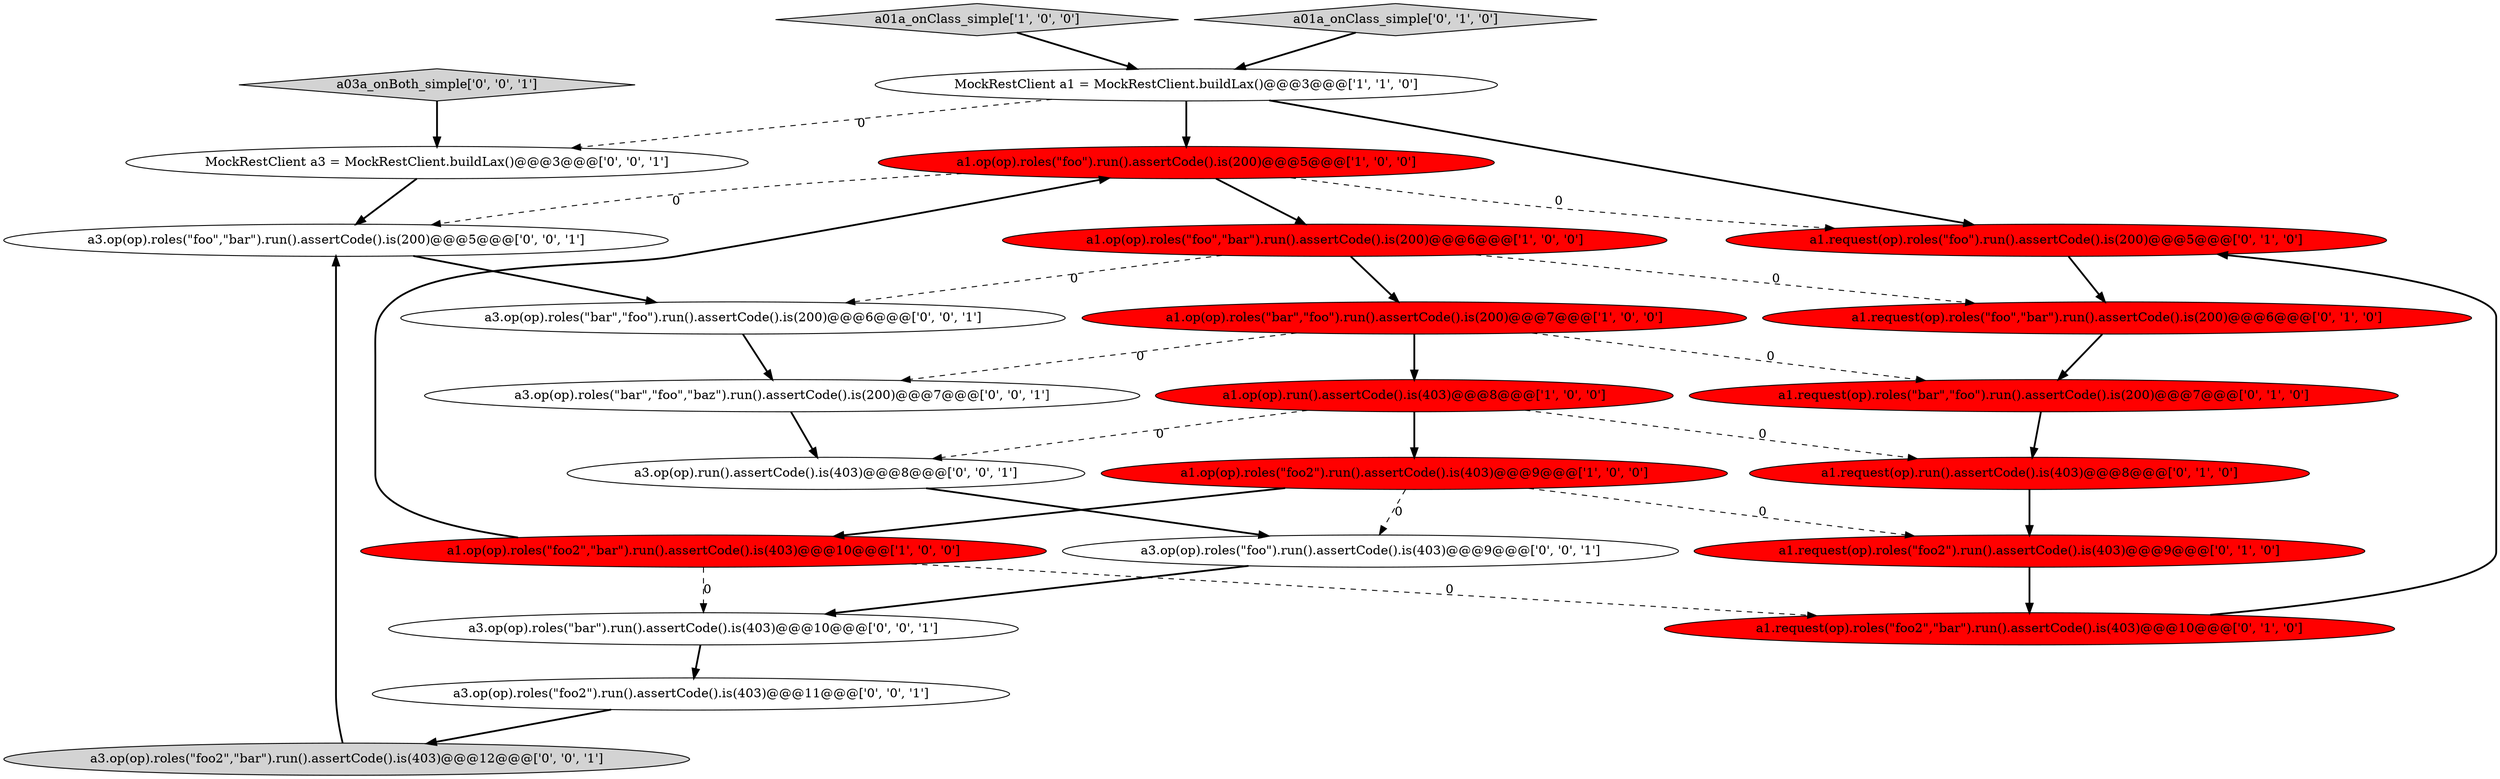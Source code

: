 digraph {
4 [style = filled, label = "a01a_onClass_simple['1', '0', '0']", fillcolor = lightgray, shape = diamond image = "AAA0AAABBB1BBB"];
7 [style = filled, label = "a1.op(op).roles(\"bar\",\"foo\").run().assertCode().is(200)@@@7@@@['1', '0', '0']", fillcolor = red, shape = ellipse image = "AAA1AAABBB1BBB"];
22 [style = filled, label = "a3.op(op).roles(\"foo2\",\"bar\").run().assertCode().is(403)@@@12@@@['0', '0', '1']", fillcolor = lightgray, shape = ellipse image = "AAA0AAABBB3BBB"];
5 [style = filled, label = "a1.op(op).run().assertCode().is(403)@@@8@@@['1', '0', '0']", fillcolor = red, shape = ellipse image = "AAA1AAABBB1BBB"];
23 [style = filled, label = "a3.op(op).roles(\"bar\",\"foo\").run().assertCode().is(200)@@@6@@@['0', '0', '1']", fillcolor = white, shape = ellipse image = "AAA0AAABBB3BBB"];
1 [style = filled, label = "a1.op(op).roles(\"foo2\").run().assertCode().is(403)@@@9@@@['1', '0', '0']", fillcolor = red, shape = ellipse image = "AAA1AAABBB1BBB"];
18 [style = filled, label = "MockRestClient a3 = MockRestClient.buildLax()@@@3@@@['0', '0', '1']", fillcolor = white, shape = ellipse image = "AAA0AAABBB3BBB"];
15 [style = filled, label = "a3.op(op).roles(\"bar\",\"foo\",\"baz\").run().assertCode().is(200)@@@7@@@['0', '0', '1']", fillcolor = white, shape = ellipse image = "AAA0AAABBB3BBB"];
9 [style = filled, label = "a1.request(op).roles(\"foo\",\"bar\").run().assertCode().is(200)@@@6@@@['0', '1', '0']", fillcolor = red, shape = ellipse image = "AAA1AAABBB2BBB"];
12 [style = filled, label = "a1.request(op).run().assertCode().is(403)@@@8@@@['0', '1', '0']", fillcolor = red, shape = ellipse image = "AAA1AAABBB2BBB"];
11 [style = filled, label = "a1.request(op).roles(\"foo\").run().assertCode().is(200)@@@5@@@['0', '1', '0']", fillcolor = red, shape = ellipse image = "AAA1AAABBB2BBB"];
3 [style = filled, label = "a1.op(op).roles(\"foo\",\"bar\").run().assertCode().is(200)@@@6@@@['1', '0', '0']", fillcolor = red, shape = ellipse image = "AAA1AAABBB1BBB"];
10 [style = filled, label = "a01a_onClass_simple['0', '1', '0']", fillcolor = lightgray, shape = diamond image = "AAA0AAABBB2BBB"];
17 [style = filled, label = "a3.op(op).roles(\"foo\",\"bar\").run().assertCode().is(200)@@@5@@@['0', '0', '1']", fillcolor = white, shape = ellipse image = "AAA0AAABBB3BBB"];
8 [style = filled, label = "a1.request(op).roles(\"foo2\").run().assertCode().is(403)@@@9@@@['0', '1', '0']", fillcolor = red, shape = ellipse image = "AAA1AAABBB2BBB"];
13 [style = filled, label = "a1.request(op).roles(\"bar\",\"foo\").run().assertCode().is(200)@@@7@@@['0', '1', '0']", fillcolor = red, shape = ellipse image = "AAA1AAABBB2BBB"];
21 [style = filled, label = "a3.op(op).run().assertCode().is(403)@@@8@@@['0', '0', '1']", fillcolor = white, shape = ellipse image = "AAA0AAABBB3BBB"];
14 [style = filled, label = "a1.request(op).roles(\"foo2\",\"bar\").run().assertCode().is(403)@@@10@@@['0', '1', '0']", fillcolor = red, shape = ellipse image = "AAA1AAABBB2BBB"];
16 [style = filled, label = "a03a_onBoth_simple['0', '0', '1']", fillcolor = lightgray, shape = diamond image = "AAA0AAABBB3BBB"];
0 [style = filled, label = "a1.op(op).roles(\"foo2\",\"bar\").run().assertCode().is(403)@@@10@@@['1', '0', '0']", fillcolor = red, shape = ellipse image = "AAA1AAABBB1BBB"];
19 [style = filled, label = "a3.op(op).roles(\"foo2\").run().assertCode().is(403)@@@11@@@['0', '0', '1']", fillcolor = white, shape = ellipse image = "AAA0AAABBB3BBB"];
2 [style = filled, label = "MockRestClient a1 = MockRestClient.buildLax()@@@3@@@['1', '1', '0']", fillcolor = white, shape = ellipse image = "AAA0AAABBB1BBB"];
24 [style = filled, label = "a3.op(op).roles(\"foo\").run().assertCode().is(403)@@@9@@@['0', '0', '1']", fillcolor = white, shape = ellipse image = "AAA0AAABBB3BBB"];
20 [style = filled, label = "a3.op(op).roles(\"bar\").run().assertCode().is(403)@@@10@@@['0', '0', '1']", fillcolor = white, shape = ellipse image = "AAA0AAABBB3BBB"];
6 [style = filled, label = "a1.op(op).roles(\"foo\").run().assertCode().is(200)@@@5@@@['1', '0', '0']", fillcolor = red, shape = ellipse image = "AAA1AAABBB1BBB"];
6->3 [style = bold, label=""];
5->12 [style = dashed, label="0"];
16->18 [style = bold, label=""];
0->6 [style = bold, label=""];
2->6 [style = bold, label=""];
15->21 [style = bold, label=""];
6->11 [style = dashed, label="0"];
23->15 [style = bold, label=""];
18->17 [style = bold, label=""];
8->14 [style = bold, label=""];
6->17 [style = dashed, label="0"];
21->24 [style = bold, label=""];
1->0 [style = bold, label=""];
4->2 [style = bold, label=""];
11->9 [style = bold, label=""];
0->20 [style = dashed, label="0"];
17->23 [style = bold, label=""];
24->20 [style = bold, label=""];
0->14 [style = dashed, label="0"];
3->23 [style = dashed, label="0"];
5->1 [style = bold, label=""];
7->5 [style = bold, label=""];
13->12 [style = bold, label=""];
3->7 [style = bold, label=""];
3->9 [style = dashed, label="0"];
1->24 [style = dashed, label="0"];
12->8 [style = bold, label=""];
7->13 [style = dashed, label="0"];
2->18 [style = dashed, label="0"];
7->15 [style = dashed, label="0"];
5->21 [style = dashed, label="0"];
22->17 [style = bold, label=""];
1->8 [style = dashed, label="0"];
10->2 [style = bold, label=""];
20->19 [style = bold, label=""];
14->11 [style = bold, label=""];
19->22 [style = bold, label=""];
2->11 [style = bold, label=""];
9->13 [style = bold, label=""];
}
